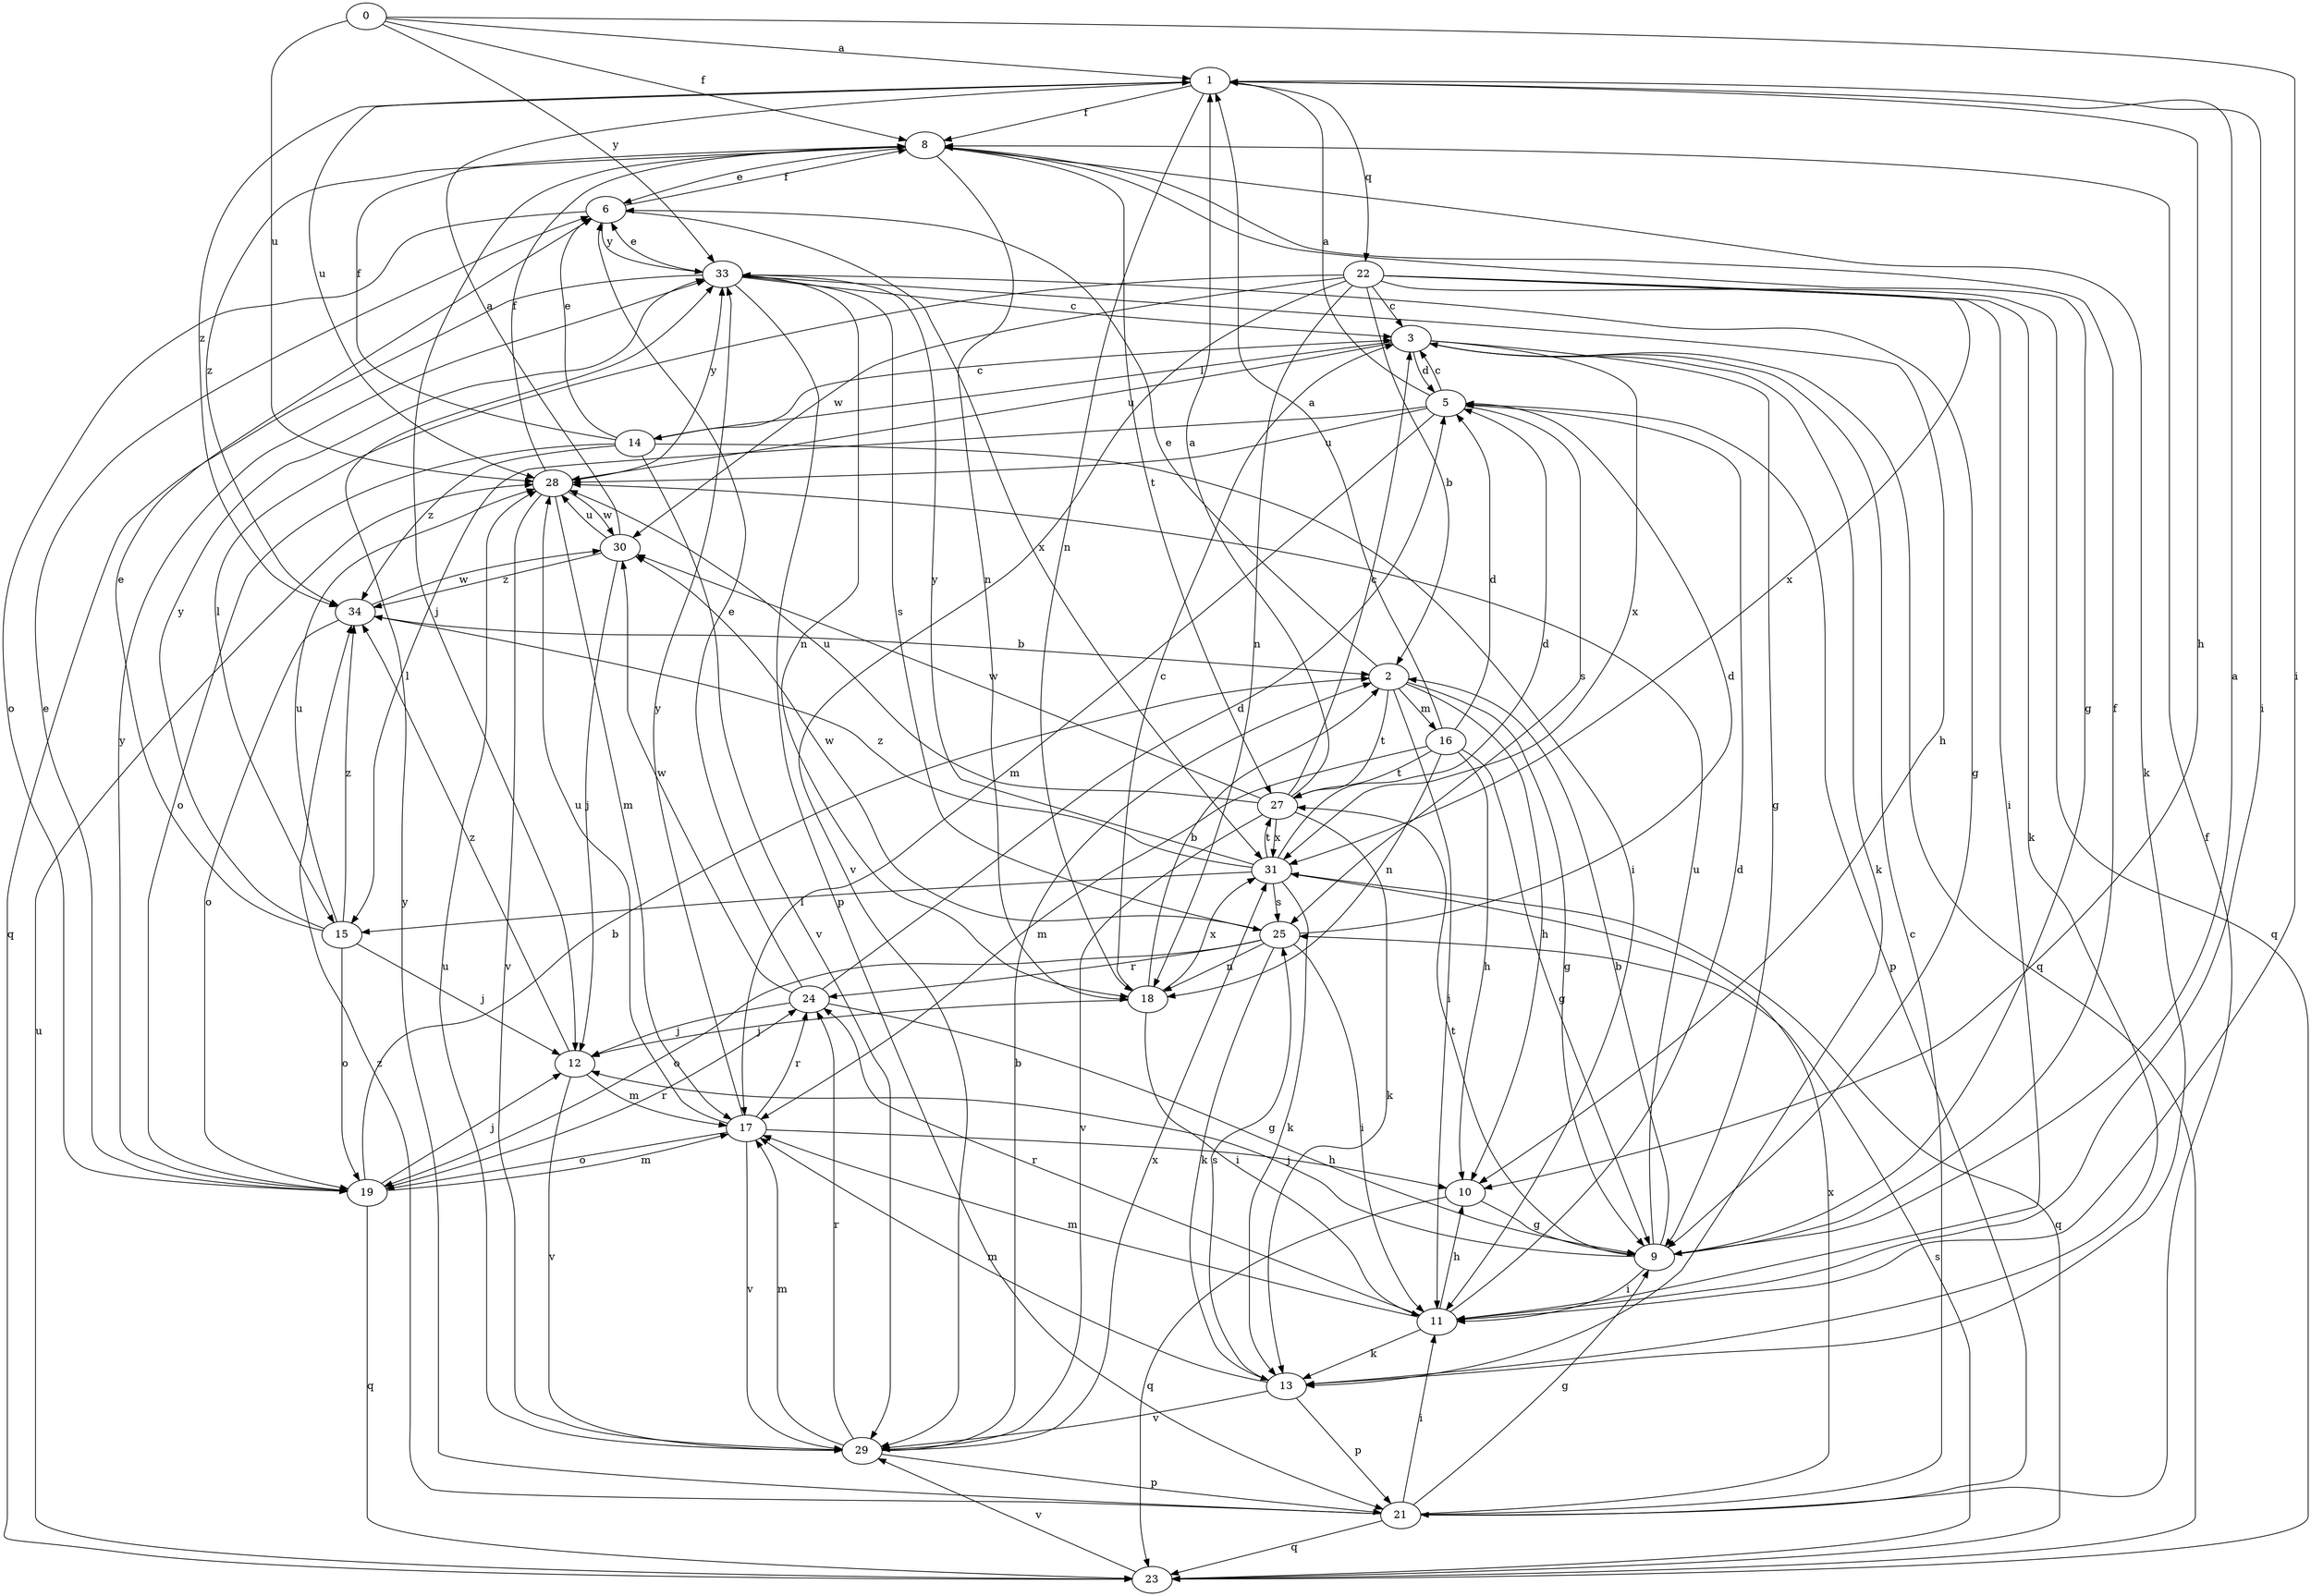 strict digraph  {
0;
1;
2;
3;
5;
6;
8;
9;
10;
11;
12;
13;
14;
15;
16;
17;
18;
19;
21;
22;
23;
24;
25;
27;
28;
29;
30;
31;
33;
34;
0 -> 1  [label=a];
0 -> 8  [label=f];
0 -> 11  [label=i];
0 -> 28  [label=u];
0 -> 33  [label=y];
1 -> 8  [label=f];
1 -> 10  [label=h];
1 -> 11  [label=i];
1 -> 18  [label=n];
1 -> 22  [label=q];
1 -> 28  [label=u];
1 -> 34  [label=z];
2 -> 6  [label=e];
2 -> 9  [label=g];
2 -> 10  [label=h];
2 -> 11  [label=i];
2 -> 16  [label=m];
2 -> 27  [label=t];
3 -> 5  [label=d];
3 -> 9  [label=g];
3 -> 13  [label=k];
3 -> 14  [label=l];
3 -> 23  [label=q];
3 -> 28  [label=u];
3 -> 31  [label=x];
5 -> 1  [label=a];
5 -> 3  [label=c];
5 -> 15  [label=l];
5 -> 17  [label=m];
5 -> 21  [label=p];
5 -> 25  [label=s];
5 -> 28  [label=u];
6 -> 8  [label=f];
6 -> 19  [label=o];
6 -> 31  [label=x];
6 -> 33  [label=y];
8 -> 6  [label=e];
8 -> 9  [label=g];
8 -> 12  [label=j];
8 -> 13  [label=k];
8 -> 18  [label=n];
8 -> 27  [label=t];
8 -> 34  [label=z];
9 -> 1  [label=a];
9 -> 2  [label=b];
9 -> 8  [label=f];
9 -> 11  [label=i];
9 -> 12  [label=j];
9 -> 27  [label=t];
9 -> 28  [label=u];
10 -> 9  [label=g];
10 -> 23  [label=q];
11 -> 5  [label=d];
11 -> 10  [label=h];
11 -> 13  [label=k];
11 -> 17  [label=m];
11 -> 24  [label=r];
12 -> 17  [label=m];
12 -> 29  [label=v];
12 -> 34  [label=z];
13 -> 17  [label=m];
13 -> 21  [label=p];
13 -> 25  [label=s];
13 -> 29  [label=v];
14 -> 3  [label=c];
14 -> 6  [label=e];
14 -> 8  [label=f];
14 -> 11  [label=i];
14 -> 19  [label=o];
14 -> 29  [label=v];
14 -> 34  [label=z];
15 -> 6  [label=e];
15 -> 12  [label=j];
15 -> 19  [label=o];
15 -> 28  [label=u];
15 -> 33  [label=y];
15 -> 34  [label=z];
16 -> 1  [label=a];
16 -> 5  [label=d];
16 -> 9  [label=g];
16 -> 10  [label=h];
16 -> 17  [label=m];
16 -> 18  [label=n];
16 -> 27  [label=t];
17 -> 10  [label=h];
17 -> 19  [label=o];
17 -> 24  [label=r];
17 -> 28  [label=u];
17 -> 29  [label=v];
17 -> 33  [label=y];
18 -> 2  [label=b];
18 -> 3  [label=c];
18 -> 11  [label=i];
18 -> 12  [label=j];
18 -> 31  [label=x];
19 -> 2  [label=b];
19 -> 6  [label=e];
19 -> 12  [label=j];
19 -> 17  [label=m];
19 -> 23  [label=q];
19 -> 24  [label=r];
19 -> 33  [label=y];
21 -> 3  [label=c];
21 -> 8  [label=f];
21 -> 9  [label=g];
21 -> 11  [label=i];
21 -> 23  [label=q];
21 -> 31  [label=x];
21 -> 33  [label=y];
21 -> 34  [label=z];
22 -> 2  [label=b];
22 -> 3  [label=c];
22 -> 11  [label=i];
22 -> 13  [label=k];
22 -> 15  [label=l];
22 -> 18  [label=n];
22 -> 23  [label=q];
22 -> 29  [label=v];
22 -> 30  [label=w];
22 -> 31  [label=x];
23 -> 25  [label=s];
23 -> 28  [label=u];
23 -> 29  [label=v];
24 -> 5  [label=d];
24 -> 6  [label=e];
24 -> 9  [label=g];
24 -> 12  [label=j];
24 -> 30  [label=w];
25 -> 5  [label=d];
25 -> 11  [label=i];
25 -> 13  [label=k];
25 -> 18  [label=n];
25 -> 19  [label=o];
25 -> 24  [label=r];
25 -> 30  [label=w];
27 -> 1  [label=a];
27 -> 3  [label=c];
27 -> 13  [label=k];
27 -> 28  [label=u];
27 -> 29  [label=v];
27 -> 30  [label=w];
27 -> 31  [label=x];
28 -> 8  [label=f];
28 -> 17  [label=m];
28 -> 29  [label=v];
28 -> 30  [label=w];
28 -> 33  [label=y];
29 -> 2  [label=b];
29 -> 17  [label=m];
29 -> 21  [label=p];
29 -> 24  [label=r];
29 -> 28  [label=u];
29 -> 31  [label=x];
30 -> 1  [label=a];
30 -> 12  [label=j];
30 -> 28  [label=u];
30 -> 34  [label=z];
31 -> 5  [label=d];
31 -> 13  [label=k];
31 -> 15  [label=l];
31 -> 23  [label=q];
31 -> 25  [label=s];
31 -> 27  [label=t];
31 -> 33  [label=y];
31 -> 34  [label=z];
33 -> 3  [label=c];
33 -> 6  [label=e];
33 -> 9  [label=g];
33 -> 10  [label=h];
33 -> 18  [label=n];
33 -> 21  [label=p];
33 -> 23  [label=q];
33 -> 25  [label=s];
34 -> 2  [label=b];
34 -> 19  [label=o];
34 -> 30  [label=w];
}
